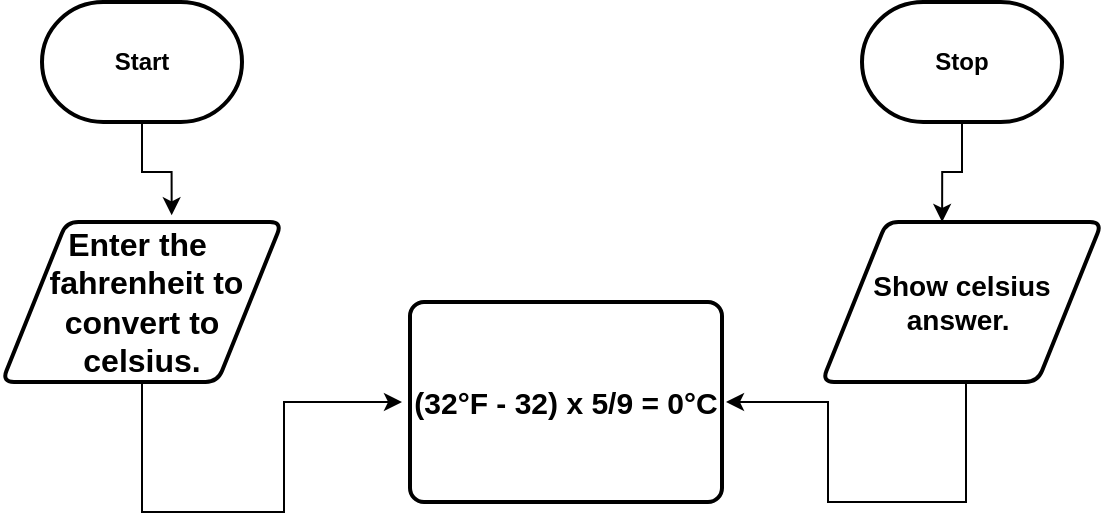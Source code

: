 <mxfile>
    <diagram id="HIP3nbAZw_EuaXWnEj3U" name="Page-1">
        <mxGraphModel dx="437" dy="478" grid="1" gridSize="10" guides="1" tooltips="1" connect="1" arrows="1" fold="1" page="1" pageScale="1" pageWidth="850" pageHeight="1100" math="0" shadow="0">
            <root>
                <mxCell id="0"/>
                <mxCell id="1" parent="0"/>
                <mxCell id="5" style="edgeStyle=orthogonalEdgeStyle;html=1;entryX=0.606;entryY=-0.042;entryDx=0;entryDy=0;rounded=0;entryPerimeter=0;" edge="1" parent="1" source="2" target="4">
                    <mxGeometry relative="1" as="geometry"/>
                </mxCell>
                <mxCell id="2" value="&lt;h4&gt;Start&lt;/h4&gt;" style="strokeWidth=2;html=1;shape=mxgraph.flowchart.terminator;whiteSpace=wrap;" parent="1" vertex="1">
                    <mxGeometry x="230" y="310" width="100" height="60" as="geometry"/>
                </mxCell>
                <mxCell id="10" style="edgeStyle=orthogonalEdgeStyle;html=1;rounded=0;" edge="1" parent="1" source="4">
                    <mxGeometry relative="1" as="geometry">
                        <mxPoint x="410" y="510" as="targetPoint"/>
                        <Array as="points">
                            <mxPoint x="280" y="565"/>
                            <mxPoint x="351" y="565"/>
                        </Array>
                    </mxGeometry>
                </mxCell>
                <mxCell id="4" value="&lt;h4&gt;&lt;font style=&quot;font-size: 16px;&quot;&gt;Enter the&amp;nbsp; &amp;nbsp;fahrenheit to convert to celsius.&lt;/font&gt;&lt;/h4&gt;" style="shape=parallelogram;html=1;strokeWidth=2;perimeter=parallelogramPerimeter;whiteSpace=wrap;rounded=1;arcSize=12;size=0.23;" vertex="1" parent="1">
                    <mxGeometry x="210" y="420" width="140" height="80" as="geometry"/>
                </mxCell>
                <mxCell id="11" value="&lt;h4 style=&quot;text-wrap-mode: nowrap;&quot;&gt;&lt;font style=&quot;font-size: 15px;&quot;&gt;(32°F -&amp;nbsp;32) x&amp;nbsp;5/9&amp;nbsp;=&amp;nbsp;0°C&lt;/font&gt;&lt;/h4&gt;" style="rounded=1;whiteSpace=wrap;html=1;absoluteArcSize=1;arcSize=14;strokeWidth=2;" vertex="1" parent="1">
                    <mxGeometry x="414" y="460" width="156" height="100" as="geometry"/>
                </mxCell>
                <mxCell id="13" style="edgeStyle=orthogonalEdgeStyle;html=1;rounded=0;entryX=1;entryY=0.5;entryDx=0;entryDy=0;" edge="1" parent="1">
                    <mxGeometry relative="1" as="geometry">
                        <mxPoint x="572" y="510" as="targetPoint"/>
                        <mxPoint x="692" y="500" as="sourcePoint"/>
                        <Array as="points">
                            <mxPoint x="692" y="560"/>
                            <mxPoint x="623" y="560"/>
                            <mxPoint x="623" y="510"/>
                        </Array>
                    </mxGeometry>
                </mxCell>
                <mxCell id="12" value="&lt;h4&gt;&lt;font style=&quot;font-size: 14px;&quot;&gt;Show celsius answer.&amp;nbsp;&lt;/font&gt;&lt;/h4&gt;" style="shape=parallelogram;html=1;strokeWidth=2;perimeter=parallelogramPerimeter;whiteSpace=wrap;rounded=1;arcSize=12;size=0.23;" vertex="1" parent="1">
                    <mxGeometry x="620" y="420" width="140" height="80" as="geometry"/>
                </mxCell>
                <mxCell id="14" value="&lt;h4&gt;Stop&lt;/h4&gt;" style="strokeWidth=2;html=1;shape=mxgraph.flowchart.terminator;whiteSpace=wrap;" vertex="1" parent="1">
                    <mxGeometry x="640" y="310" width="100" height="60" as="geometry"/>
                </mxCell>
                <mxCell id="15" style="edgeStyle=orthogonalEdgeStyle;html=1;entryX=0.429;entryY=0;entryDx=0;entryDy=0;entryPerimeter=0;rounded=0;" edge="1" parent="1" source="14" target="12">
                    <mxGeometry relative="1" as="geometry"/>
                </mxCell>
            </root>
        </mxGraphModel>
    </diagram>
</mxfile>